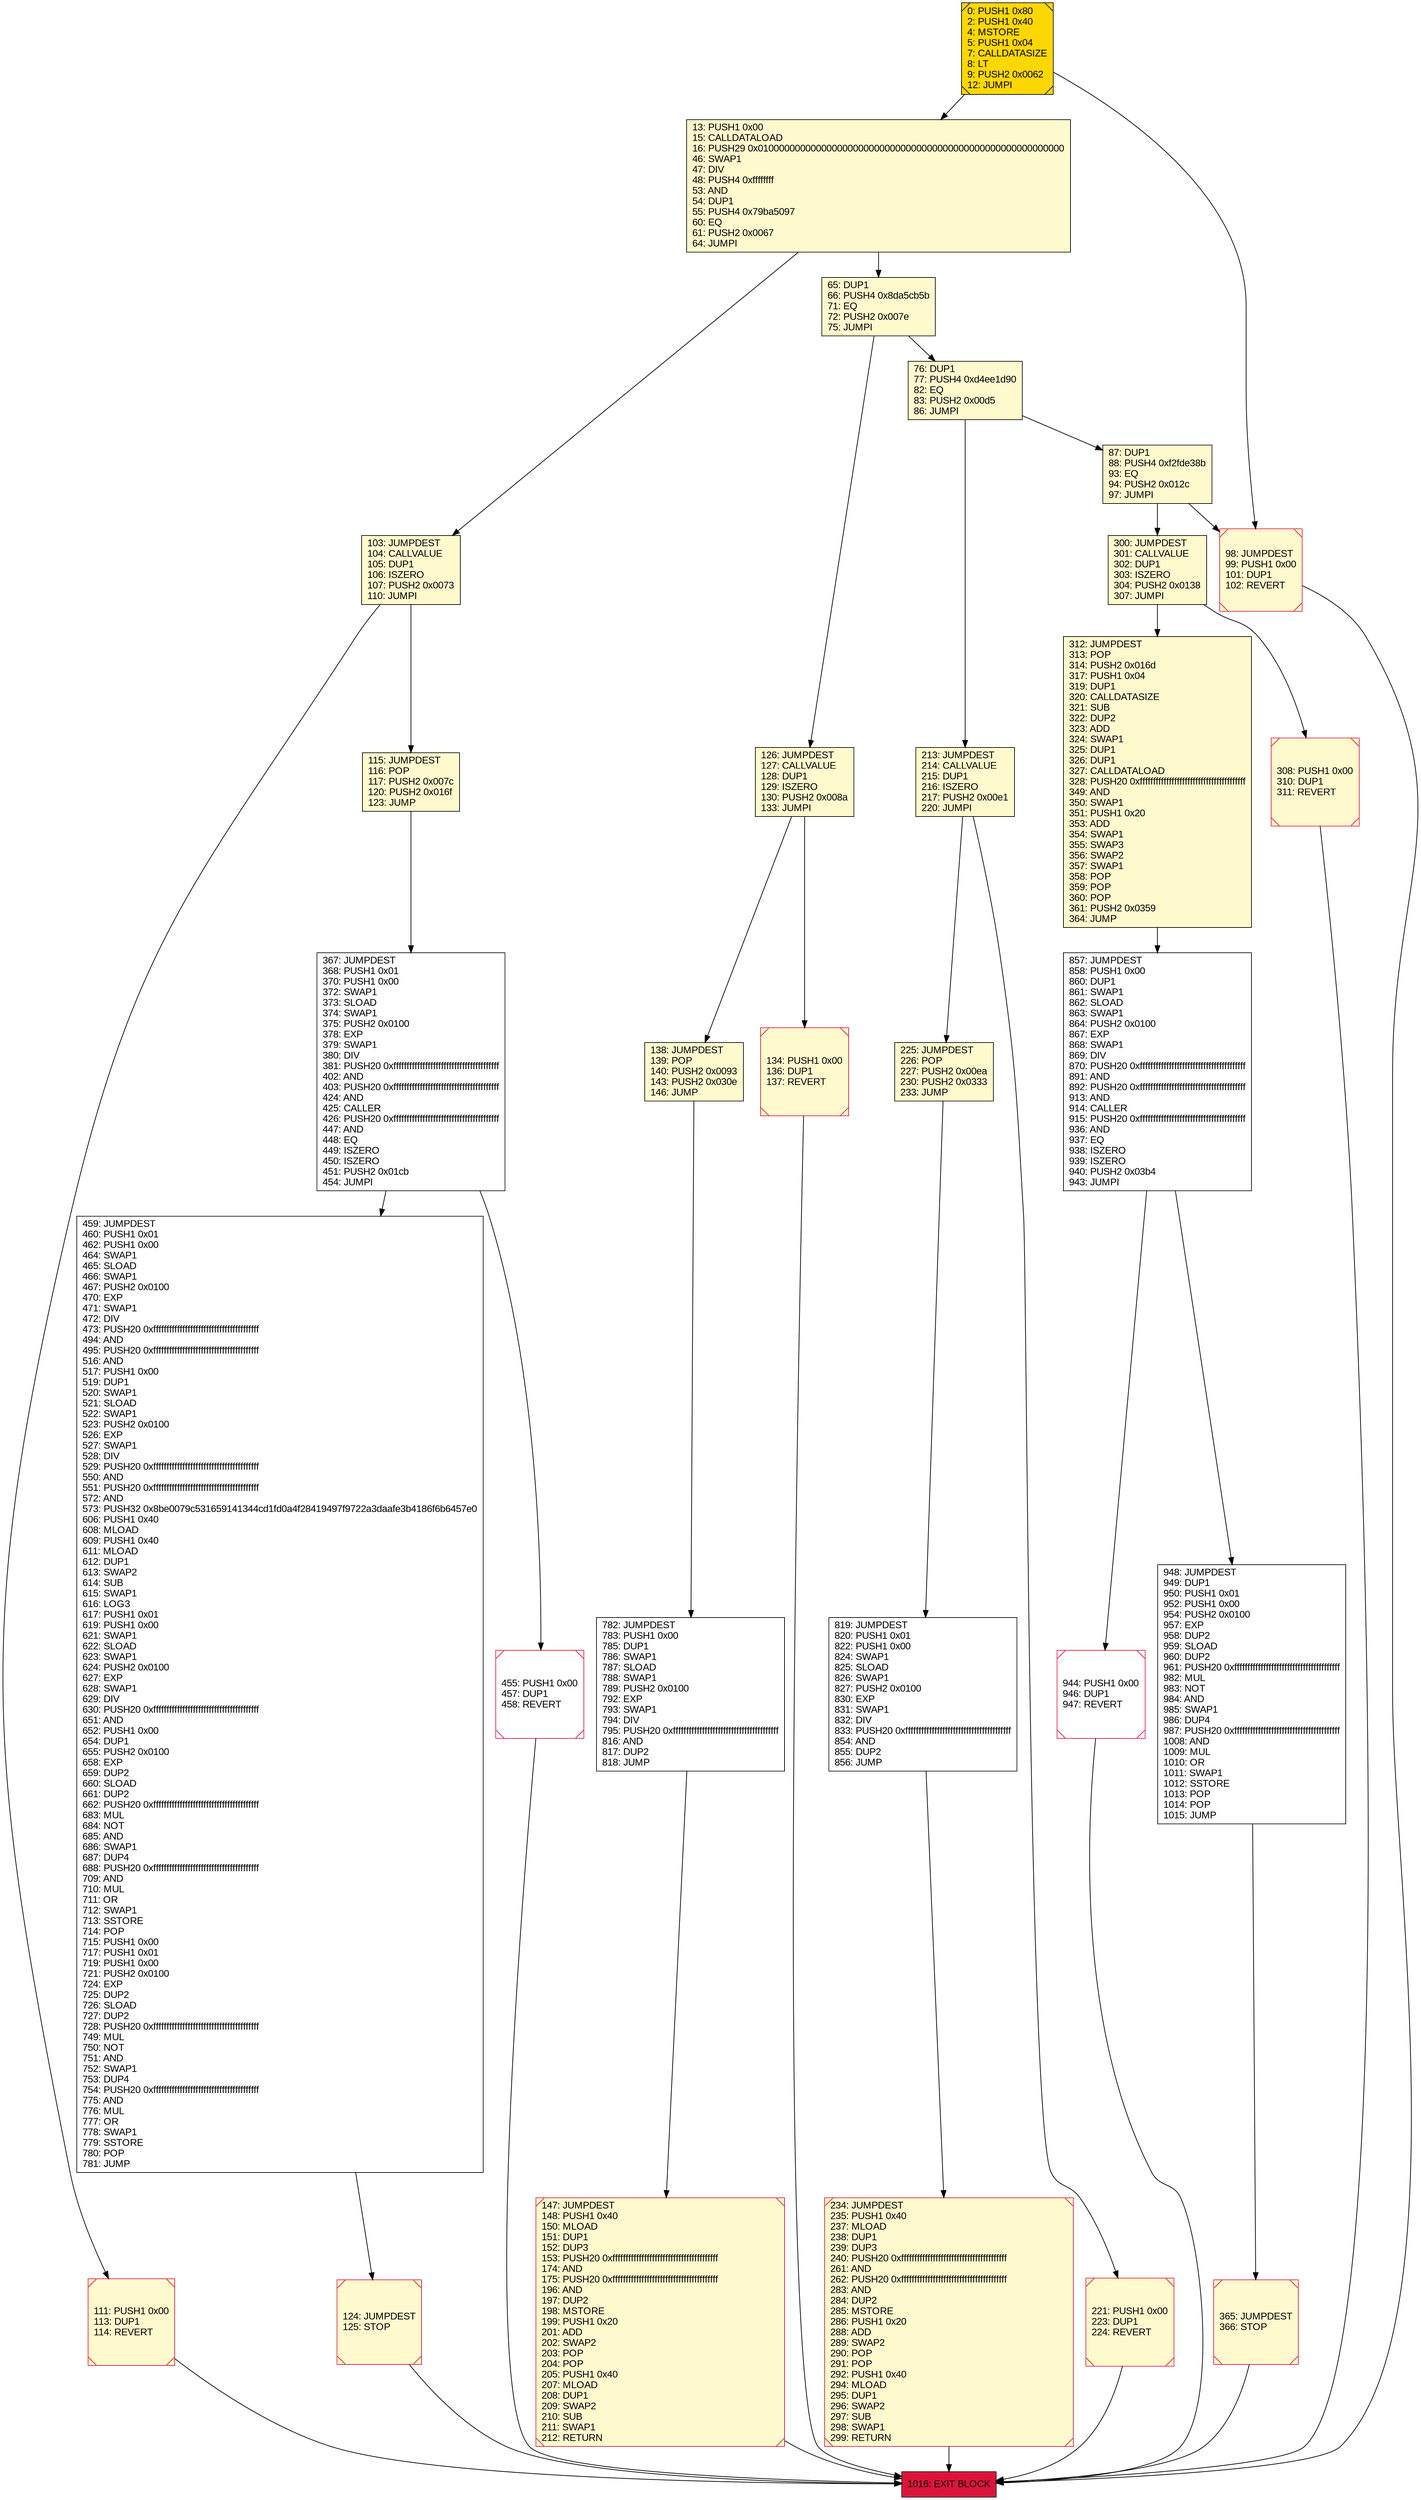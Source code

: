 digraph G {
bgcolor=transparent rankdir=UD;
node [shape=box style=filled color=black fillcolor=white fontname=arial fontcolor=black];
126 [label="126: JUMPDEST\l127: CALLVALUE\l128: DUP1\l129: ISZERO\l130: PUSH2 0x008a\l133: JUMPI\l" fillcolor=lemonchiffon ];
147 [label="147: JUMPDEST\l148: PUSH1 0x40\l150: MLOAD\l151: DUP1\l152: DUP3\l153: PUSH20 0xffffffffffffffffffffffffffffffffffffffff\l174: AND\l175: PUSH20 0xffffffffffffffffffffffffffffffffffffffff\l196: AND\l197: DUP2\l198: MSTORE\l199: PUSH1 0x20\l201: ADD\l202: SWAP2\l203: POP\l204: POP\l205: PUSH1 0x40\l207: MLOAD\l208: DUP1\l209: SWAP2\l210: SUB\l211: SWAP1\l212: RETURN\l" fillcolor=lemonchiffon shape=Msquare color=crimson ];
857 [label="857: JUMPDEST\l858: PUSH1 0x00\l860: DUP1\l861: SWAP1\l862: SLOAD\l863: SWAP1\l864: PUSH2 0x0100\l867: EXP\l868: SWAP1\l869: DIV\l870: PUSH20 0xffffffffffffffffffffffffffffffffffffffff\l891: AND\l892: PUSH20 0xffffffffffffffffffffffffffffffffffffffff\l913: AND\l914: CALLER\l915: PUSH20 0xffffffffffffffffffffffffffffffffffffffff\l936: AND\l937: EQ\l938: ISZERO\l939: ISZERO\l940: PUSH2 0x03b4\l943: JUMPI\l" ];
213 [label="213: JUMPDEST\l214: CALLVALUE\l215: DUP1\l216: ISZERO\l217: PUSH2 0x00e1\l220: JUMPI\l" fillcolor=lemonchiffon ];
103 [label="103: JUMPDEST\l104: CALLVALUE\l105: DUP1\l106: ISZERO\l107: PUSH2 0x0073\l110: JUMPI\l" fillcolor=lemonchiffon ];
312 [label="312: JUMPDEST\l313: POP\l314: PUSH2 0x016d\l317: PUSH1 0x04\l319: DUP1\l320: CALLDATASIZE\l321: SUB\l322: DUP2\l323: ADD\l324: SWAP1\l325: DUP1\l326: DUP1\l327: CALLDATALOAD\l328: PUSH20 0xffffffffffffffffffffffffffffffffffffffff\l349: AND\l350: SWAP1\l351: PUSH1 0x20\l353: ADD\l354: SWAP1\l355: SWAP3\l356: SWAP2\l357: SWAP1\l358: POP\l359: POP\l360: POP\l361: PUSH2 0x0359\l364: JUMP\l" fillcolor=lemonchiffon ];
459 [label="459: JUMPDEST\l460: PUSH1 0x01\l462: PUSH1 0x00\l464: SWAP1\l465: SLOAD\l466: SWAP1\l467: PUSH2 0x0100\l470: EXP\l471: SWAP1\l472: DIV\l473: PUSH20 0xffffffffffffffffffffffffffffffffffffffff\l494: AND\l495: PUSH20 0xffffffffffffffffffffffffffffffffffffffff\l516: AND\l517: PUSH1 0x00\l519: DUP1\l520: SWAP1\l521: SLOAD\l522: SWAP1\l523: PUSH2 0x0100\l526: EXP\l527: SWAP1\l528: DIV\l529: PUSH20 0xffffffffffffffffffffffffffffffffffffffff\l550: AND\l551: PUSH20 0xffffffffffffffffffffffffffffffffffffffff\l572: AND\l573: PUSH32 0x8be0079c531659141344cd1fd0a4f28419497f9722a3daafe3b4186f6b6457e0\l606: PUSH1 0x40\l608: MLOAD\l609: PUSH1 0x40\l611: MLOAD\l612: DUP1\l613: SWAP2\l614: SUB\l615: SWAP1\l616: LOG3\l617: PUSH1 0x01\l619: PUSH1 0x00\l621: SWAP1\l622: SLOAD\l623: SWAP1\l624: PUSH2 0x0100\l627: EXP\l628: SWAP1\l629: DIV\l630: PUSH20 0xffffffffffffffffffffffffffffffffffffffff\l651: AND\l652: PUSH1 0x00\l654: DUP1\l655: PUSH2 0x0100\l658: EXP\l659: DUP2\l660: SLOAD\l661: DUP2\l662: PUSH20 0xffffffffffffffffffffffffffffffffffffffff\l683: MUL\l684: NOT\l685: AND\l686: SWAP1\l687: DUP4\l688: PUSH20 0xffffffffffffffffffffffffffffffffffffffff\l709: AND\l710: MUL\l711: OR\l712: SWAP1\l713: SSTORE\l714: POP\l715: PUSH1 0x00\l717: PUSH1 0x01\l719: PUSH1 0x00\l721: PUSH2 0x0100\l724: EXP\l725: DUP2\l726: SLOAD\l727: DUP2\l728: PUSH20 0xffffffffffffffffffffffffffffffffffffffff\l749: MUL\l750: NOT\l751: AND\l752: SWAP1\l753: DUP4\l754: PUSH20 0xffffffffffffffffffffffffffffffffffffffff\l775: AND\l776: MUL\l777: OR\l778: SWAP1\l779: SSTORE\l780: POP\l781: JUMP\l" ];
111 [label="111: PUSH1 0x00\l113: DUP1\l114: REVERT\l" fillcolor=lemonchiffon shape=Msquare color=crimson ];
944 [label="944: PUSH1 0x00\l946: DUP1\l947: REVERT\l" shape=Msquare color=crimson ];
308 [label="308: PUSH1 0x00\l310: DUP1\l311: REVERT\l" fillcolor=lemonchiffon shape=Msquare color=crimson ];
300 [label="300: JUMPDEST\l301: CALLVALUE\l302: DUP1\l303: ISZERO\l304: PUSH2 0x0138\l307: JUMPI\l" fillcolor=lemonchiffon ];
13 [label="13: PUSH1 0x00\l15: CALLDATALOAD\l16: PUSH29 0x0100000000000000000000000000000000000000000000000000000000\l46: SWAP1\l47: DIV\l48: PUSH4 0xffffffff\l53: AND\l54: DUP1\l55: PUSH4 0x79ba5097\l60: EQ\l61: PUSH2 0x0067\l64: JUMPI\l" fillcolor=lemonchiffon ];
76 [label="76: DUP1\l77: PUSH4 0xd4ee1d90\l82: EQ\l83: PUSH2 0x00d5\l86: JUMPI\l" fillcolor=lemonchiffon ];
138 [label="138: JUMPDEST\l139: POP\l140: PUSH2 0x0093\l143: PUSH2 0x030e\l146: JUMP\l" fillcolor=lemonchiffon ];
367 [label="367: JUMPDEST\l368: PUSH1 0x01\l370: PUSH1 0x00\l372: SWAP1\l373: SLOAD\l374: SWAP1\l375: PUSH2 0x0100\l378: EXP\l379: SWAP1\l380: DIV\l381: PUSH20 0xffffffffffffffffffffffffffffffffffffffff\l402: AND\l403: PUSH20 0xffffffffffffffffffffffffffffffffffffffff\l424: AND\l425: CALLER\l426: PUSH20 0xffffffffffffffffffffffffffffffffffffffff\l447: AND\l448: EQ\l449: ISZERO\l450: ISZERO\l451: PUSH2 0x01cb\l454: JUMPI\l" ];
0 [label="0: PUSH1 0x80\l2: PUSH1 0x40\l4: MSTORE\l5: PUSH1 0x04\l7: CALLDATASIZE\l8: LT\l9: PUSH2 0x0062\l12: JUMPI\l" fillcolor=lemonchiffon shape=Msquare fillcolor=gold ];
65 [label="65: DUP1\l66: PUSH4 0x8da5cb5b\l71: EQ\l72: PUSH2 0x007e\l75: JUMPI\l" fillcolor=lemonchiffon ];
455 [label="455: PUSH1 0x00\l457: DUP1\l458: REVERT\l" shape=Msquare color=crimson ];
98 [label="98: JUMPDEST\l99: PUSH1 0x00\l101: DUP1\l102: REVERT\l" fillcolor=lemonchiffon shape=Msquare color=crimson ];
134 [label="134: PUSH1 0x00\l136: DUP1\l137: REVERT\l" fillcolor=lemonchiffon shape=Msquare color=crimson ];
124 [label="124: JUMPDEST\l125: STOP\l" fillcolor=lemonchiffon shape=Msquare color=crimson ];
115 [label="115: JUMPDEST\l116: POP\l117: PUSH2 0x007c\l120: PUSH2 0x016f\l123: JUMP\l" fillcolor=lemonchiffon ];
819 [label="819: JUMPDEST\l820: PUSH1 0x01\l822: PUSH1 0x00\l824: SWAP1\l825: SLOAD\l826: SWAP1\l827: PUSH2 0x0100\l830: EXP\l831: SWAP1\l832: DIV\l833: PUSH20 0xffffffffffffffffffffffffffffffffffffffff\l854: AND\l855: DUP2\l856: JUMP\l" ];
948 [label="948: JUMPDEST\l949: DUP1\l950: PUSH1 0x01\l952: PUSH1 0x00\l954: PUSH2 0x0100\l957: EXP\l958: DUP2\l959: SLOAD\l960: DUP2\l961: PUSH20 0xffffffffffffffffffffffffffffffffffffffff\l982: MUL\l983: NOT\l984: AND\l985: SWAP1\l986: DUP4\l987: PUSH20 0xffffffffffffffffffffffffffffffffffffffff\l1008: AND\l1009: MUL\l1010: OR\l1011: SWAP1\l1012: SSTORE\l1013: POP\l1014: POP\l1015: JUMP\l" ];
1016 [label="1016: EXIT BLOCK\l" fillcolor=crimson ];
782 [label="782: JUMPDEST\l783: PUSH1 0x00\l785: DUP1\l786: SWAP1\l787: SLOAD\l788: SWAP1\l789: PUSH2 0x0100\l792: EXP\l793: SWAP1\l794: DIV\l795: PUSH20 0xffffffffffffffffffffffffffffffffffffffff\l816: AND\l817: DUP2\l818: JUMP\l" ];
225 [label="225: JUMPDEST\l226: POP\l227: PUSH2 0x00ea\l230: PUSH2 0x0333\l233: JUMP\l" fillcolor=lemonchiffon ];
234 [label="234: JUMPDEST\l235: PUSH1 0x40\l237: MLOAD\l238: DUP1\l239: DUP3\l240: PUSH20 0xffffffffffffffffffffffffffffffffffffffff\l261: AND\l262: PUSH20 0xffffffffffffffffffffffffffffffffffffffff\l283: AND\l284: DUP2\l285: MSTORE\l286: PUSH1 0x20\l288: ADD\l289: SWAP2\l290: POP\l291: POP\l292: PUSH1 0x40\l294: MLOAD\l295: DUP1\l296: SWAP2\l297: SUB\l298: SWAP1\l299: RETURN\l" fillcolor=lemonchiffon shape=Msquare color=crimson ];
365 [label="365: JUMPDEST\l366: STOP\l" fillcolor=lemonchiffon shape=Msquare color=crimson ];
221 [label="221: PUSH1 0x00\l223: DUP1\l224: REVERT\l" fillcolor=lemonchiffon shape=Msquare color=crimson ];
87 [label="87: DUP1\l88: PUSH4 0xf2fde38b\l93: EQ\l94: PUSH2 0x012c\l97: JUMPI\l" fillcolor=lemonchiffon ];
0 -> 98;
234 -> 1016;
365 -> 1016;
221 -> 1016;
367 -> 455;
103 -> 111;
948 -> 365;
300 -> 308;
312 -> 857;
115 -> 367;
124 -> 1016;
13 -> 103;
300 -> 312;
225 -> 819;
819 -> 234;
857 -> 944;
87 -> 98;
138 -> 782;
76 -> 213;
455 -> 1016;
98 -> 1016;
134 -> 1016;
126 -> 138;
76 -> 87;
459 -> 124;
103 -> 115;
65 -> 126;
87 -> 300;
126 -> 134;
367 -> 459;
944 -> 1016;
308 -> 1016;
111 -> 1016;
857 -> 948;
147 -> 1016;
782 -> 147;
65 -> 76;
213 -> 221;
0 -> 13;
13 -> 65;
213 -> 225;
}